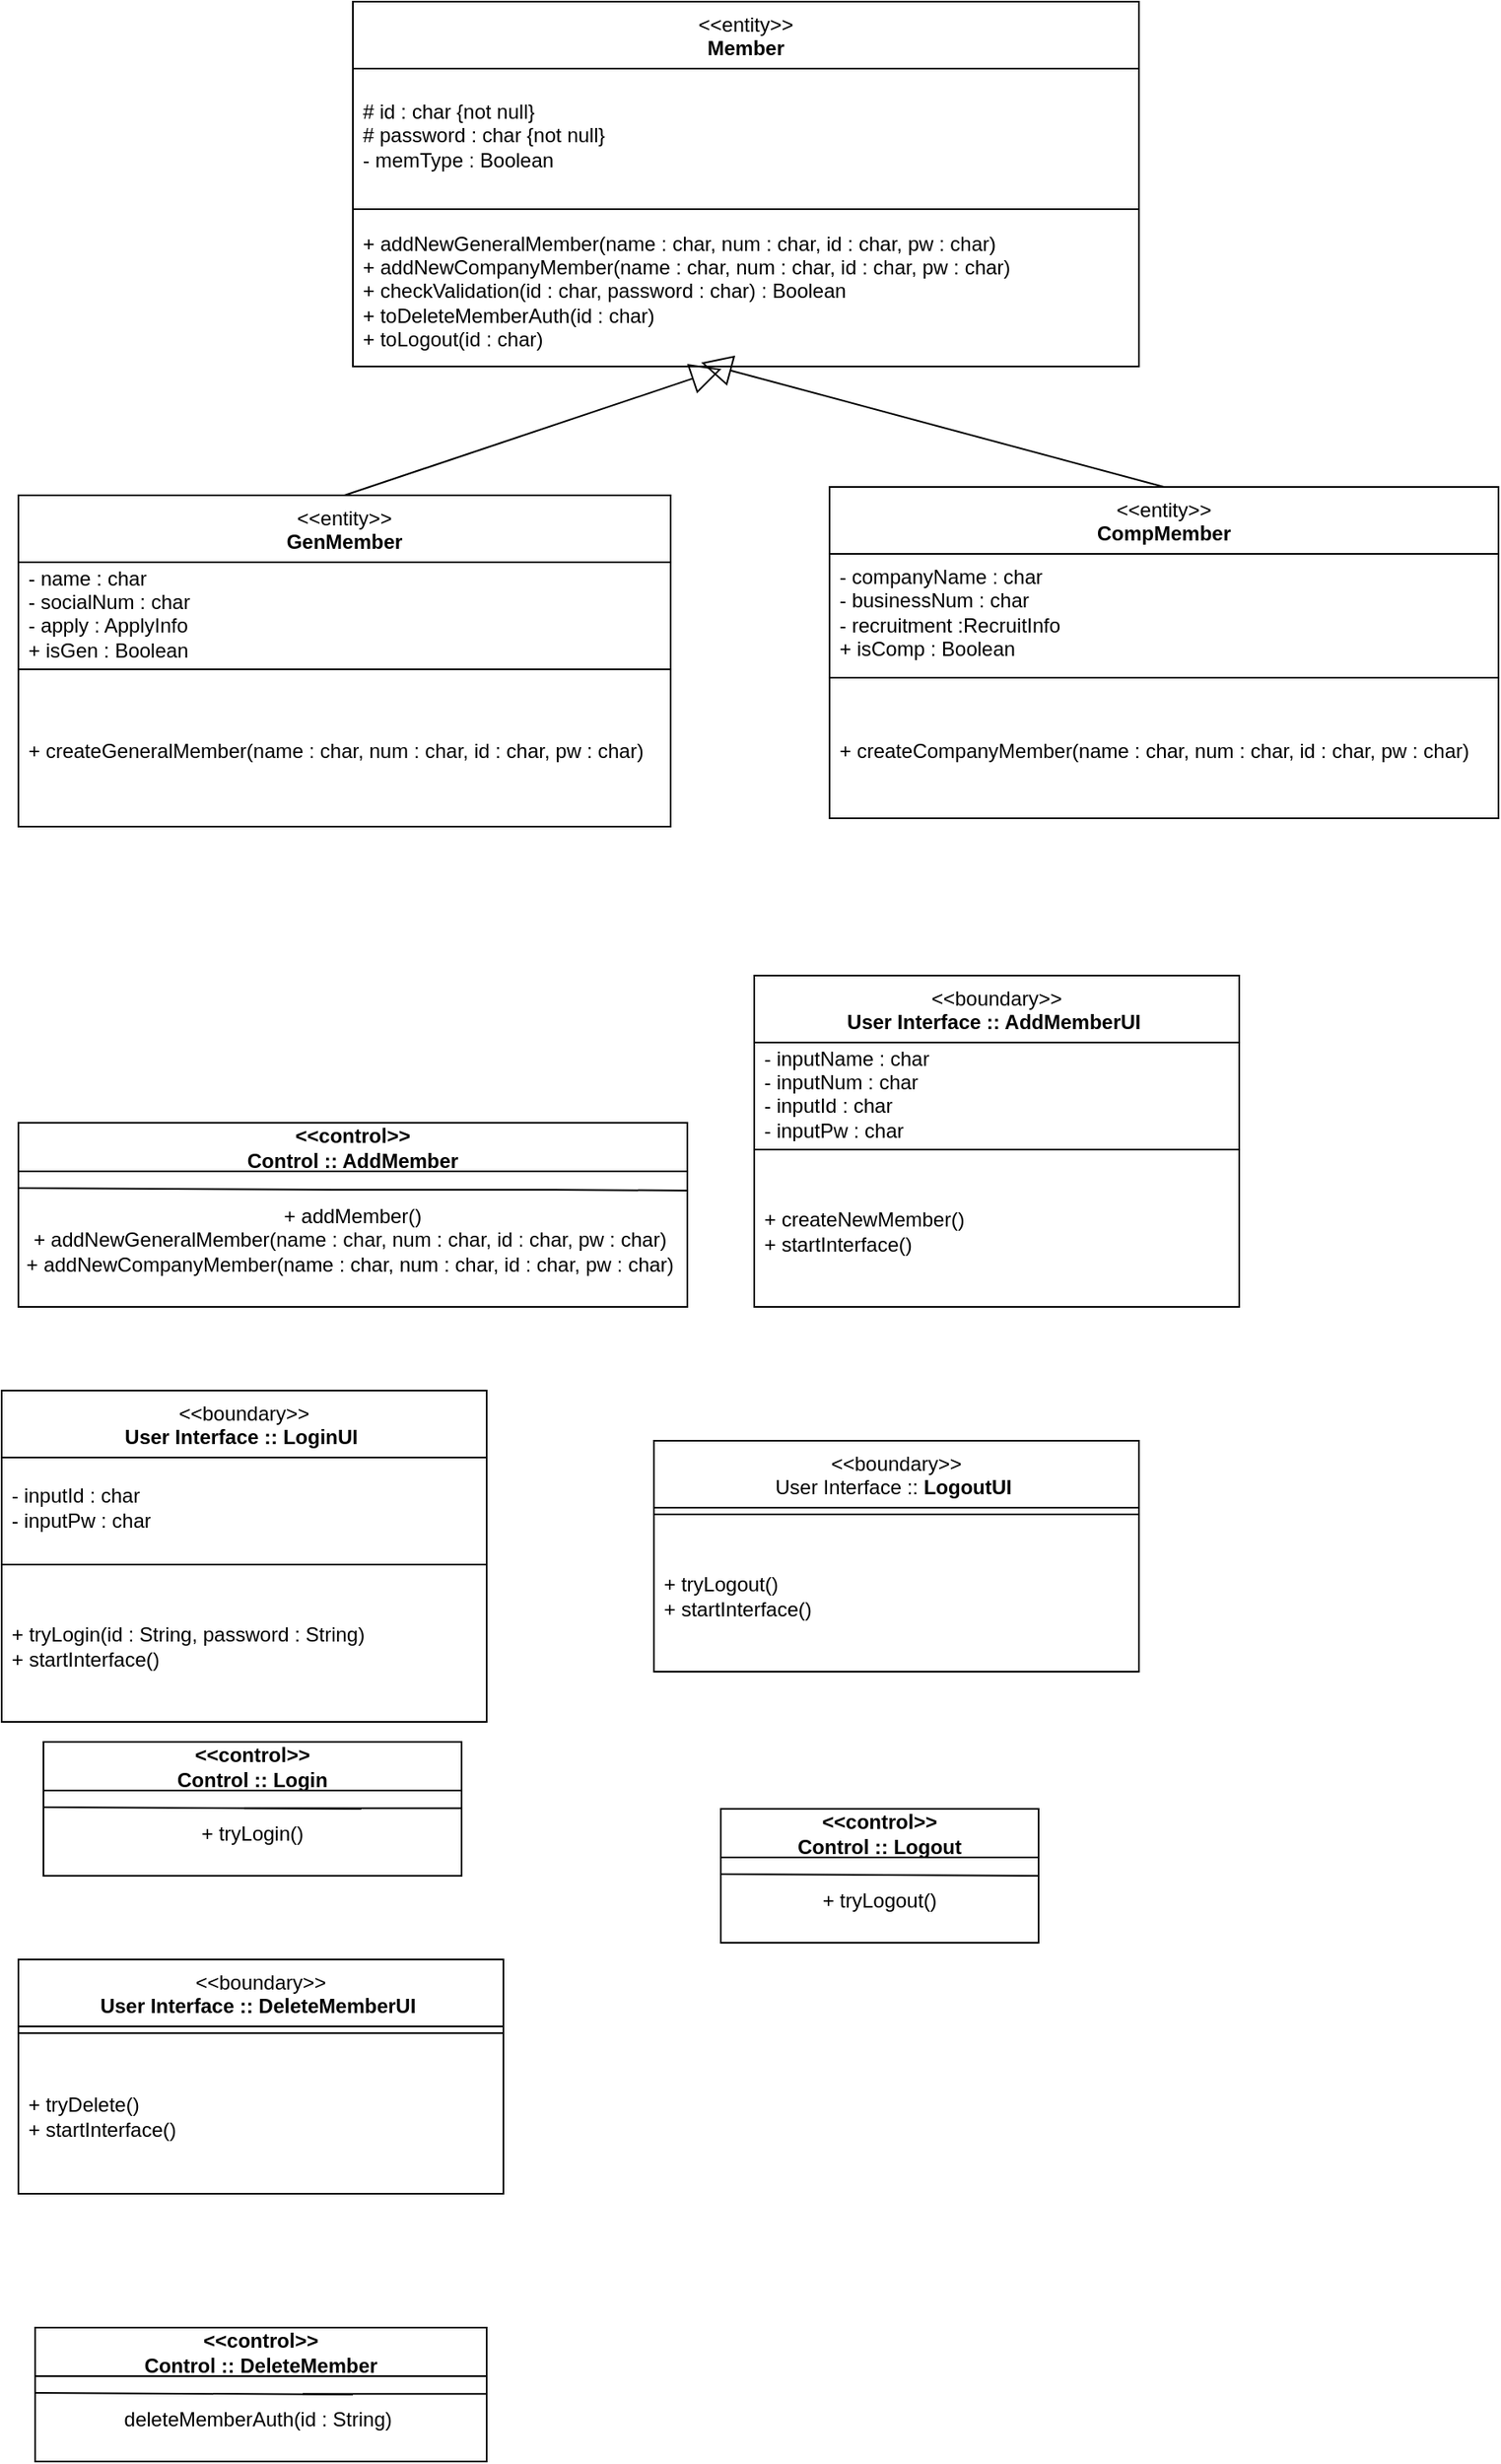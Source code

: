 <mxfile version="21.2.8" type="device">
  <diagram name="페이지-1" id="lmAah71MeZXVPh4izADX">
    <mxGraphModel dx="995" dy="562" grid="1" gridSize="10" guides="1" tooltips="1" connect="1" arrows="1" fold="1" page="1" pageScale="1" pageWidth="1169" pageHeight="827" math="0" shadow="0">
      <root>
        <mxCell id="0" />
        <mxCell id="1" parent="0" />
        <mxCell id="YJBNWBAP64BH8ODgC35x-1" value="&amp;lt;&amp;lt;entity&amp;gt;&amp;gt;&lt;br&gt;&lt;b&gt;GenMember&lt;/b&gt;" style="swimlane;fontStyle=0;align=center;verticalAlign=top;childLayout=stackLayout;horizontal=1;startSize=40;horizontalStack=0;resizeParent=1;resizeParentMax=0;resizeLast=0;collapsible=0;marginBottom=0;html=1;whiteSpace=wrap;" parent="1" vertex="1">
          <mxGeometry x="180" y="305" width="390" height="198" as="geometry" />
        </mxCell>
        <mxCell id="YJBNWBAP64BH8ODgC35x-2" value="- name : char&lt;br style=&quot;border-color: var(--border-color);&quot;&gt;- socialNum : char&lt;br&gt;- apply : ApplyInfo&lt;br&gt;+ isGen : Boolean" style="text;html=1;strokeColor=none;fillColor=none;align=left;verticalAlign=middle;spacingLeft=4;spacingRight=4;overflow=hidden;rotatable=0;points=[[0,0.5],[1,0.5]];portConstraint=eastwest;whiteSpace=wrap;" parent="YJBNWBAP64BH8ODgC35x-1" vertex="1">
          <mxGeometry y="40" width="390" height="60" as="geometry" />
        </mxCell>
        <mxCell id="YJBNWBAP64BH8ODgC35x-3" value="" style="line;strokeWidth=1;fillColor=none;align=left;verticalAlign=middle;spacingTop=-1;spacingLeft=3;spacingRight=3;rotatable=0;labelPosition=right;points=[];portConstraint=eastwest;" parent="YJBNWBAP64BH8ODgC35x-1" vertex="1">
          <mxGeometry y="100" width="390" height="8" as="geometry" />
        </mxCell>
        <mxCell id="YJBNWBAP64BH8ODgC35x-4" value="+ createGeneralMember(name : char, num : char, id : char, pw : char)&amp;nbsp;" style="text;html=1;strokeColor=none;fillColor=none;align=left;verticalAlign=middle;spacingLeft=4;spacingRight=4;overflow=hidden;rotatable=0;points=[[0,0.5],[1,0.5]];portConstraint=eastwest;whiteSpace=wrap;" parent="YJBNWBAP64BH8ODgC35x-1" vertex="1">
          <mxGeometry y="108" width="390" height="90" as="geometry" />
        </mxCell>
        <mxCell id="YJBNWBAP64BH8ODgC35x-5" value="&amp;lt;&amp;lt;entity&amp;gt;&amp;gt;&lt;br&gt;&lt;b&gt;CompMember&lt;/b&gt;" style="swimlane;fontStyle=0;align=center;verticalAlign=top;childLayout=stackLayout;horizontal=1;startSize=40;horizontalStack=0;resizeParent=1;resizeParentMax=0;resizeLast=0;collapsible=0;marginBottom=0;html=1;whiteSpace=wrap;" parent="1" vertex="1">
          <mxGeometry x="665" y="300" width="400" height="198" as="geometry" />
        </mxCell>
        <mxCell id="YJBNWBAP64BH8ODgC35x-6" value="- companyName : char&lt;br style=&quot;border-color: var(--border-color);&quot;&gt;- businessNum : char&lt;br&gt;- recruitment :RecruitInfo&lt;br&gt;+ isComp : Boolean" style="text;html=1;strokeColor=none;fillColor=none;align=left;verticalAlign=middle;spacingLeft=4;spacingRight=4;overflow=hidden;rotatable=0;points=[[0,0.5],[1,0.5]];portConstraint=eastwest;whiteSpace=wrap;" parent="YJBNWBAP64BH8ODgC35x-5" vertex="1">
          <mxGeometry y="40" width="400" height="70" as="geometry" />
        </mxCell>
        <mxCell id="YJBNWBAP64BH8ODgC35x-7" value="" style="line;strokeWidth=1;fillColor=none;align=left;verticalAlign=middle;spacingTop=-1;spacingLeft=3;spacingRight=3;rotatable=0;labelPosition=right;points=[];portConstraint=eastwest;" parent="YJBNWBAP64BH8ODgC35x-5" vertex="1">
          <mxGeometry y="110" width="400" height="8" as="geometry" />
        </mxCell>
        <mxCell id="YJBNWBAP64BH8ODgC35x-8" value="+ createCompanyMember(name : char, num : char, id : char, pw : char)" style="text;html=1;strokeColor=none;fillColor=none;align=left;verticalAlign=middle;spacingLeft=4;spacingRight=4;overflow=hidden;rotatable=0;points=[[0,0.5],[1,0.5]];portConstraint=eastwest;whiteSpace=wrap;" parent="YJBNWBAP64BH8ODgC35x-5" vertex="1">
          <mxGeometry y="118" width="400" height="80" as="geometry" />
        </mxCell>
        <mxCell id="YJBNWBAP64BH8ODgC35x-9" value="" style="endArrow=block;endSize=16;endFill=0;html=1;rounded=0;exitX=0.5;exitY=0;exitDx=0;exitDy=0;entryX=0.469;entryY=1.016;entryDx=0;entryDy=0;entryPerimeter=0;" parent="1" source="YJBNWBAP64BH8ODgC35x-1" target="YJBNWBAP64BH8ODgC35x-14" edge="1">
          <mxGeometry width="160" relative="1" as="geometry">
            <mxPoint x="574" y="590" as="sourcePoint" />
            <mxPoint x="554" y="210" as="targetPoint" />
          </mxGeometry>
        </mxCell>
        <mxCell id="YJBNWBAP64BH8ODgC35x-10" value="" style="endArrow=block;endSize=16;endFill=0;html=1;rounded=0;exitX=0.5;exitY=0;exitDx=0;exitDy=0;entryX=0.443;entryY=0.974;entryDx=0;entryDy=0;entryPerimeter=0;" parent="1" source="YJBNWBAP64BH8ODgC35x-5" target="YJBNWBAP64BH8ODgC35x-14" edge="1">
          <mxGeometry width="160" relative="1" as="geometry">
            <mxPoint x="714" y="460" as="sourcePoint" />
            <mxPoint x="614" y="420" as="targetPoint" />
            <Array as="points" />
          </mxGeometry>
        </mxCell>
        <mxCell id="YJBNWBAP64BH8ODgC35x-11" value="&amp;lt;&amp;lt;entity&amp;gt;&amp;gt;&lt;br&gt;&lt;b&gt;Member&lt;/b&gt;" style="swimlane;fontStyle=0;align=center;verticalAlign=top;childLayout=stackLayout;horizontal=1;startSize=40;horizontalStack=0;resizeParent=1;resizeParentMax=0;resizeLast=0;collapsible=0;marginBottom=0;html=1;whiteSpace=wrap;" parent="1" vertex="1">
          <mxGeometry x="380" y="10" width="470" height="218" as="geometry" />
        </mxCell>
        <mxCell id="YJBNWBAP64BH8ODgC35x-12" value="# id : char {not null}&lt;br&gt;# password : char {not null}&lt;br&gt;- memType : Boolean&amp;nbsp;" style="text;html=1;strokeColor=none;fillColor=none;align=left;verticalAlign=middle;spacingLeft=4;spacingRight=4;overflow=hidden;rotatable=0;points=[[0,0.5],[1,0.5]];portConstraint=eastwest;whiteSpace=wrap;" parent="YJBNWBAP64BH8ODgC35x-11" vertex="1">
          <mxGeometry y="40" width="470" height="80" as="geometry" />
        </mxCell>
        <mxCell id="YJBNWBAP64BH8ODgC35x-13" value="" style="line;strokeWidth=1;fillColor=none;align=left;verticalAlign=middle;spacingTop=-1;spacingLeft=3;spacingRight=3;rotatable=0;labelPosition=right;points=[];portConstraint=eastwest;" parent="YJBNWBAP64BH8ODgC35x-11" vertex="1">
          <mxGeometry y="120" width="470" height="8" as="geometry" />
        </mxCell>
        <mxCell id="YJBNWBAP64BH8ODgC35x-14" value="+ addNewGeneralMember(name : char, num : char, id : char, pw : char)&amp;nbsp;&lt;br&gt;+ addNewCompanyMember(name : char, num : char, id : char, pw : char)&amp;nbsp;&lt;br&gt;+ checkValidation(id : char, password : char) : Boolean&lt;br&gt;+ toDeleteMemberAuth(id : char)&amp;nbsp;&lt;br&gt;+ toLogout(id : char)" style="text;html=1;strokeColor=none;fillColor=none;align=left;verticalAlign=middle;spacingLeft=4;spacingRight=4;overflow=hidden;rotatable=0;points=[[0,0.5],[1,0.5]];portConstraint=eastwest;whiteSpace=wrap;" parent="YJBNWBAP64BH8ODgC35x-11" vertex="1">
          <mxGeometry y="128" width="470" height="90" as="geometry" />
        </mxCell>
        <mxCell id="YJBNWBAP64BH8ODgC35x-15" value="&amp;lt;&amp;lt;control&amp;gt;&amp;gt;&lt;br&gt;Control :: Logout" style="swimlane;fontStyle=1;align=center;verticalAlign=middle;childLayout=stackLayout;horizontal=1;startSize=29;horizontalStack=0;resizeParent=1;resizeParentMax=0;resizeLast=0;collapsible=0;marginBottom=0;html=1;whiteSpace=wrap;" parent="1" vertex="1">
          <mxGeometry x="600" y="1090" width="190" height="80" as="geometry" />
        </mxCell>
        <mxCell id="YJBNWBAP64BH8ODgC35x-16" value="" style="endArrow=none;html=1;rounded=0;" parent="YJBNWBAP64BH8ODgC35x-15" edge="1">
          <mxGeometry width="50" height="50" relative="1" as="geometry">
            <mxPoint y="39" as="sourcePoint" />
            <mxPoint x="190" y="40" as="targetPoint" />
          </mxGeometry>
        </mxCell>
        <mxCell id="YJBNWBAP64BH8ODgC35x-17" value="+ tryLogout()" style="text;html=1;strokeColor=none;fillColor=none;align=center;verticalAlign=middle;whiteSpace=wrap;rounded=0;" parent="YJBNWBAP64BH8ODgC35x-15" vertex="1">
          <mxGeometry y="29" width="190" height="51" as="geometry" />
        </mxCell>
        <mxCell id="YJBNWBAP64BH8ODgC35x-21" value="&amp;lt;&amp;lt;control&amp;gt;&amp;gt;&lt;br&gt;Control :: Login" style="swimlane;fontStyle=1;align=center;verticalAlign=middle;childLayout=stackLayout;horizontal=1;startSize=29;horizontalStack=0;resizeParent=1;resizeParentMax=0;resizeLast=0;collapsible=0;marginBottom=0;html=1;whiteSpace=wrap;" parent="1" vertex="1">
          <mxGeometry x="195" y="1050" width="250" height="80" as="geometry" />
        </mxCell>
        <mxCell id="YJBNWBAP64BH8ODgC35x-22" value="" style="endArrow=none;html=1;rounded=0;" parent="YJBNWBAP64BH8ODgC35x-21" edge="1">
          <mxGeometry width="50" height="50" relative="1" as="geometry">
            <mxPoint y="39" as="sourcePoint" />
            <mxPoint x="190" y="40" as="targetPoint" />
          </mxGeometry>
        </mxCell>
        <mxCell id="oPq46sJZIrBgQJwgD_p2-12" value="" style="endArrow=none;html=1;rounded=0;" edge="1" parent="YJBNWBAP64BH8ODgC35x-21">
          <mxGeometry width="50" height="50" relative="1" as="geometry">
            <mxPoint x="120" y="39.58" as="sourcePoint" />
            <mxPoint x="250" y="39.58" as="targetPoint" />
          </mxGeometry>
        </mxCell>
        <mxCell id="YJBNWBAP64BH8ODgC35x-23" value="+ tryLogin()" style="text;html=1;strokeColor=none;fillColor=none;align=center;verticalAlign=middle;whiteSpace=wrap;rounded=0;" parent="YJBNWBAP64BH8ODgC35x-21" vertex="1">
          <mxGeometry y="29" width="250" height="51" as="geometry" />
        </mxCell>
        <mxCell id="YJBNWBAP64BH8ODgC35x-28" value="&amp;lt;&amp;lt;control&amp;gt;&amp;gt;&lt;br&gt;Control :: AddMember" style="swimlane;fontStyle=1;align=center;verticalAlign=middle;childLayout=stackLayout;horizontal=1;startSize=29;horizontalStack=0;resizeParent=1;resizeParentMax=0;resizeLast=0;collapsible=0;marginBottom=0;html=1;whiteSpace=wrap;" parent="1" vertex="1">
          <mxGeometry x="180" y="680" width="400" height="110" as="geometry" />
        </mxCell>
        <mxCell id="YJBNWBAP64BH8ODgC35x-29" value="" style="endArrow=none;html=1;rounded=0;" parent="YJBNWBAP64BH8ODgC35x-28" edge="1">
          <mxGeometry width="50" height="50" relative="1" as="geometry">
            <mxPoint y="39" as="sourcePoint" />
            <mxPoint x="190" y="40" as="targetPoint" />
          </mxGeometry>
        </mxCell>
        <mxCell id="oPq46sJZIrBgQJwgD_p2-7" value="" style="endArrow=none;html=1;rounded=0;" edge="1" parent="YJBNWBAP64BH8ODgC35x-28">
          <mxGeometry width="50" height="50" relative="1" as="geometry">
            <mxPoint x="190" y="40" as="sourcePoint" />
            <mxPoint x="250" y="40" as="targetPoint" />
          </mxGeometry>
        </mxCell>
        <mxCell id="oPq46sJZIrBgQJwgD_p2-8" value="" style="endArrow=none;html=1;rounded=0;" edge="1" parent="YJBNWBAP64BH8ODgC35x-28">
          <mxGeometry width="50" height="50" relative="1" as="geometry">
            <mxPoint x="250" y="40" as="sourcePoint" />
            <mxPoint x="320" y="40" as="targetPoint" />
          </mxGeometry>
        </mxCell>
        <mxCell id="oPq46sJZIrBgQJwgD_p2-9" value="" style="endArrow=none;html=1;rounded=0;entryX=1.001;entryY=0.142;entryDx=0;entryDy=0;entryPerimeter=0;" edge="1" parent="YJBNWBAP64BH8ODgC35x-28" target="YJBNWBAP64BH8ODgC35x-30">
          <mxGeometry width="50" height="50" relative="1" as="geometry">
            <mxPoint x="320" y="40" as="sourcePoint" />
            <mxPoint x="400" y="40" as="targetPoint" />
          </mxGeometry>
        </mxCell>
        <mxCell id="YJBNWBAP64BH8ODgC35x-30" value="+ addMember()&lt;br&gt;+ addNewGeneralMember(name : char, num : char, id : char, pw : char)&amp;nbsp;&lt;br&gt;+ addNewCompanyMember(name : char, num : char, id : char, pw : char)&amp;nbsp;" style="text;html=1;strokeColor=none;fillColor=none;align=center;verticalAlign=middle;whiteSpace=wrap;rounded=0;" parent="YJBNWBAP64BH8ODgC35x-28" vertex="1">
          <mxGeometry y="29" width="400" height="81" as="geometry" />
        </mxCell>
        <mxCell id="YJBNWBAP64BH8ODgC35x-36" value="&amp;lt;&amp;lt;control&amp;gt;&amp;gt;&lt;br&gt;Control :: DeleteMember" style="swimlane;fontStyle=1;align=center;verticalAlign=middle;childLayout=stackLayout;horizontal=1;startSize=29;horizontalStack=0;resizeParent=1;resizeParentMax=0;resizeLast=0;collapsible=0;marginBottom=0;html=1;whiteSpace=wrap;" parent="1" vertex="1">
          <mxGeometry x="190" y="1400" width="270" height="80" as="geometry" />
        </mxCell>
        <mxCell id="YJBNWBAP64BH8ODgC35x-37" value="" style="endArrow=none;html=1;rounded=0;" parent="YJBNWBAP64BH8ODgC35x-36" edge="1">
          <mxGeometry width="50" height="50" relative="1" as="geometry">
            <mxPoint y="39" as="sourcePoint" />
            <mxPoint x="190" y="40" as="targetPoint" />
          </mxGeometry>
        </mxCell>
        <mxCell id="oPq46sJZIrBgQJwgD_p2-10" value="" style="endArrow=none;html=1;rounded=0;" edge="1" parent="YJBNWBAP64BH8ODgC35x-36">
          <mxGeometry width="50" height="50" relative="1" as="geometry">
            <mxPoint x="160" y="39.58" as="sourcePoint" />
            <mxPoint x="270" y="39.58" as="targetPoint" />
          </mxGeometry>
        </mxCell>
        <mxCell id="YJBNWBAP64BH8ODgC35x-38" value="deleteMemberAuth(id : String)&amp;nbsp;" style="text;html=1;strokeColor=none;fillColor=none;align=center;verticalAlign=middle;whiteSpace=wrap;rounded=0;" parent="YJBNWBAP64BH8ODgC35x-36" vertex="1">
          <mxGeometry y="29" width="270" height="51" as="geometry" />
        </mxCell>
        <mxCell id="oPq46sJZIrBgQJwgD_p2-14" value="&amp;lt;&amp;lt;boundary&amp;gt;&amp;gt;&lt;br style=&quot;border-color: var(--border-color); font-weight: 700;&quot;&gt;&lt;span style=&quot;font-weight: 700;&quot;&gt;User Interface :: AddMemberUI&amp;nbsp;&lt;/span&gt;" style="swimlane;fontStyle=0;align=center;verticalAlign=top;childLayout=stackLayout;horizontal=1;startSize=40;horizontalStack=0;resizeParent=1;resizeParentMax=0;resizeLast=0;collapsible=0;marginBottom=0;html=1;whiteSpace=wrap;" vertex="1" parent="1">
          <mxGeometry x="620" y="592" width="290" height="198" as="geometry" />
        </mxCell>
        <mxCell id="oPq46sJZIrBgQJwgD_p2-15" value="- inputName : char&lt;br&gt;- inputNum : char&lt;br&gt;- inputId : char&lt;br&gt;- inputPw : char" style="text;html=1;strokeColor=none;fillColor=none;align=left;verticalAlign=middle;spacingLeft=4;spacingRight=4;overflow=hidden;rotatable=0;points=[[0,0.5],[1,0.5]];portConstraint=eastwest;whiteSpace=wrap;" vertex="1" parent="oPq46sJZIrBgQJwgD_p2-14">
          <mxGeometry y="40" width="290" height="60" as="geometry" />
        </mxCell>
        <mxCell id="oPq46sJZIrBgQJwgD_p2-16" value="" style="line;strokeWidth=1;fillColor=none;align=left;verticalAlign=middle;spacingTop=-1;spacingLeft=3;spacingRight=3;rotatable=0;labelPosition=right;points=[];portConstraint=eastwest;" vertex="1" parent="oPq46sJZIrBgQJwgD_p2-14">
          <mxGeometry y="100" width="290" height="8" as="geometry" />
        </mxCell>
        <mxCell id="oPq46sJZIrBgQJwgD_p2-17" value="+ createNewMember()&lt;br style=&quot;border-color: var(--border-color); text-align: center;&quot;&gt;&lt;span style=&quot;text-align: center;&quot;&gt;+ startInterface()&lt;/span&gt;" style="text;html=1;strokeColor=none;fillColor=none;align=left;verticalAlign=middle;spacingLeft=4;spacingRight=4;overflow=hidden;rotatable=0;points=[[0,0.5],[1,0.5]];portConstraint=eastwest;whiteSpace=wrap;" vertex="1" parent="oPq46sJZIrBgQJwgD_p2-14">
          <mxGeometry y="108" width="290" height="90" as="geometry" />
        </mxCell>
        <mxCell id="oPq46sJZIrBgQJwgD_p2-18" value="&amp;lt;&amp;lt;boundary&amp;gt;&amp;gt;&lt;br style=&quot;border-color: var(--border-color); font-weight: 700;&quot;&gt;User Interface ::&amp;nbsp;&lt;span style=&quot;font-weight: 700;&quot;&gt;LogoutUI&lt;/span&gt;&lt;span style=&quot;font-weight: 700;&quot;&gt;&amp;nbsp;&lt;/span&gt;" style="swimlane;fontStyle=0;align=center;verticalAlign=top;childLayout=stackLayout;horizontal=1;startSize=40;horizontalStack=0;resizeParent=1;resizeParentMax=0;resizeLast=0;collapsible=0;marginBottom=0;html=1;whiteSpace=wrap;" vertex="1" parent="1">
          <mxGeometry x="560" y="870" width="290" height="138" as="geometry" />
        </mxCell>
        <mxCell id="oPq46sJZIrBgQJwgD_p2-20" value="" style="line;strokeWidth=1;fillColor=none;align=left;verticalAlign=middle;spacingTop=-1;spacingLeft=3;spacingRight=3;rotatable=0;labelPosition=right;points=[];portConstraint=eastwest;" vertex="1" parent="oPq46sJZIrBgQJwgD_p2-18">
          <mxGeometry y="40" width="290" height="8" as="geometry" />
        </mxCell>
        <mxCell id="oPq46sJZIrBgQJwgD_p2-21" value="+ tryLogout()&lt;br style=&quot;border-color: var(--border-color); text-align: center;&quot;&gt;&lt;span style=&quot;text-align: center;&quot;&gt;+ startInterface()&lt;/span&gt;" style="text;html=1;strokeColor=none;fillColor=none;align=left;verticalAlign=middle;spacingLeft=4;spacingRight=4;overflow=hidden;rotatable=0;points=[[0,0.5],[1,0.5]];portConstraint=eastwest;whiteSpace=wrap;" vertex="1" parent="oPq46sJZIrBgQJwgD_p2-18">
          <mxGeometry y="48" width="290" height="90" as="geometry" />
        </mxCell>
        <mxCell id="oPq46sJZIrBgQJwgD_p2-22" value="&amp;lt;&amp;lt;boundary&amp;gt;&amp;gt;&lt;br style=&quot;border-color: var(--border-color); font-weight: 700;&quot;&gt;&lt;span style=&quot;font-weight: 700;&quot;&gt;User Interface :: DeleteMemberUI&amp;nbsp;&lt;/span&gt;" style="swimlane;fontStyle=0;align=center;verticalAlign=top;childLayout=stackLayout;horizontal=1;startSize=40;horizontalStack=0;resizeParent=1;resizeParentMax=0;resizeLast=0;collapsible=0;marginBottom=0;html=1;whiteSpace=wrap;" vertex="1" parent="1">
          <mxGeometry x="180" y="1180" width="290" height="140" as="geometry" />
        </mxCell>
        <mxCell id="oPq46sJZIrBgQJwgD_p2-24" value="" style="line;strokeWidth=1;fillColor=none;align=left;verticalAlign=middle;spacingTop=-1;spacingLeft=3;spacingRight=3;rotatable=0;labelPosition=right;points=[];portConstraint=eastwest;" vertex="1" parent="oPq46sJZIrBgQJwgD_p2-22">
          <mxGeometry y="40" width="290" height="8" as="geometry" />
        </mxCell>
        <mxCell id="oPq46sJZIrBgQJwgD_p2-25" value="+ tryDelete()&amp;nbsp;&lt;br style=&quot;border-color: var(--border-color); text-align: center;&quot;&gt;&lt;span style=&quot;text-align: center;&quot;&gt;+ startInterface()&lt;/span&gt;" style="text;html=1;strokeColor=none;fillColor=none;align=left;verticalAlign=middle;spacingLeft=4;spacingRight=4;overflow=hidden;rotatable=0;points=[[0,0.5],[1,0.5]];portConstraint=eastwest;whiteSpace=wrap;" vertex="1" parent="oPq46sJZIrBgQJwgD_p2-22">
          <mxGeometry y="48" width="290" height="92" as="geometry" />
        </mxCell>
        <mxCell id="oPq46sJZIrBgQJwgD_p2-26" value="&amp;lt;&amp;lt;boundary&amp;gt;&amp;gt;&lt;br style=&quot;border-color: var(--border-color); font-weight: 700;&quot;&gt;&lt;span style=&quot;font-weight: 700;&quot;&gt;User Interface :: LoginUI&amp;nbsp;&lt;/span&gt;" style="swimlane;fontStyle=0;align=center;verticalAlign=top;childLayout=stackLayout;horizontal=1;startSize=40;horizontalStack=0;resizeParent=1;resizeParentMax=0;resizeLast=0;collapsible=0;marginBottom=0;html=1;whiteSpace=wrap;" vertex="1" parent="1">
          <mxGeometry x="170" y="840" width="290" height="198" as="geometry" />
        </mxCell>
        <mxCell id="oPq46sJZIrBgQJwgD_p2-27" value="- inputId : char&lt;br&gt;- inputPw : char" style="text;html=1;strokeColor=none;fillColor=none;align=left;verticalAlign=middle;spacingLeft=4;spacingRight=4;overflow=hidden;rotatable=0;points=[[0,0.5],[1,0.5]];portConstraint=eastwest;whiteSpace=wrap;" vertex="1" parent="oPq46sJZIrBgQJwgD_p2-26">
          <mxGeometry y="40" width="290" height="60" as="geometry" />
        </mxCell>
        <mxCell id="oPq46sJZIrBgQJwgD_p2-28" value="" style="line;strokeWidth=1;fillColor=none;align=left;verticalAlign=middle;spacingTop=-1;spacingLeft=3;spacingRight=3;rotatable=0;labelPosition=right;points=[];portConstraint=eastwest;" vertex="1" parent="oPq46sJZIrBgQJwgD_p2-26">
          <mxGeometry y="100" width="290" height="8" as="geometry" />
        </mxCell>
        <mxCell id="oPq46sJZIrBgQJwgD_p2-29" value="+ tryLogin(id : String, password : String)&lt;br style=&quot;border-color: var(--border-color); text-align: center;&quot;&gt;&lt;span style=&quot;text-align: center;&quot;&gt;+ startInterface()&lt;/span&gt;" style="text;html=1;strokeColor=none;fillColor=none;align=left;verticalAlign=middle;spacingLeft=4;spacingRight=4;overflow=hidden;rotatable=0;points=[[0,0.5],[1,0.5]];portConstraint=eastwest;whiteSpace=wrap;" vertex="1" parent="oPq46sJZIrBgQJwgD_p2-26">
          <mxGeometry y="108" width="290" height="90" as="geometry" />
        </mxCell>
      </root>
    </mxGraphModel>
  </diagram>
</mxfile>
